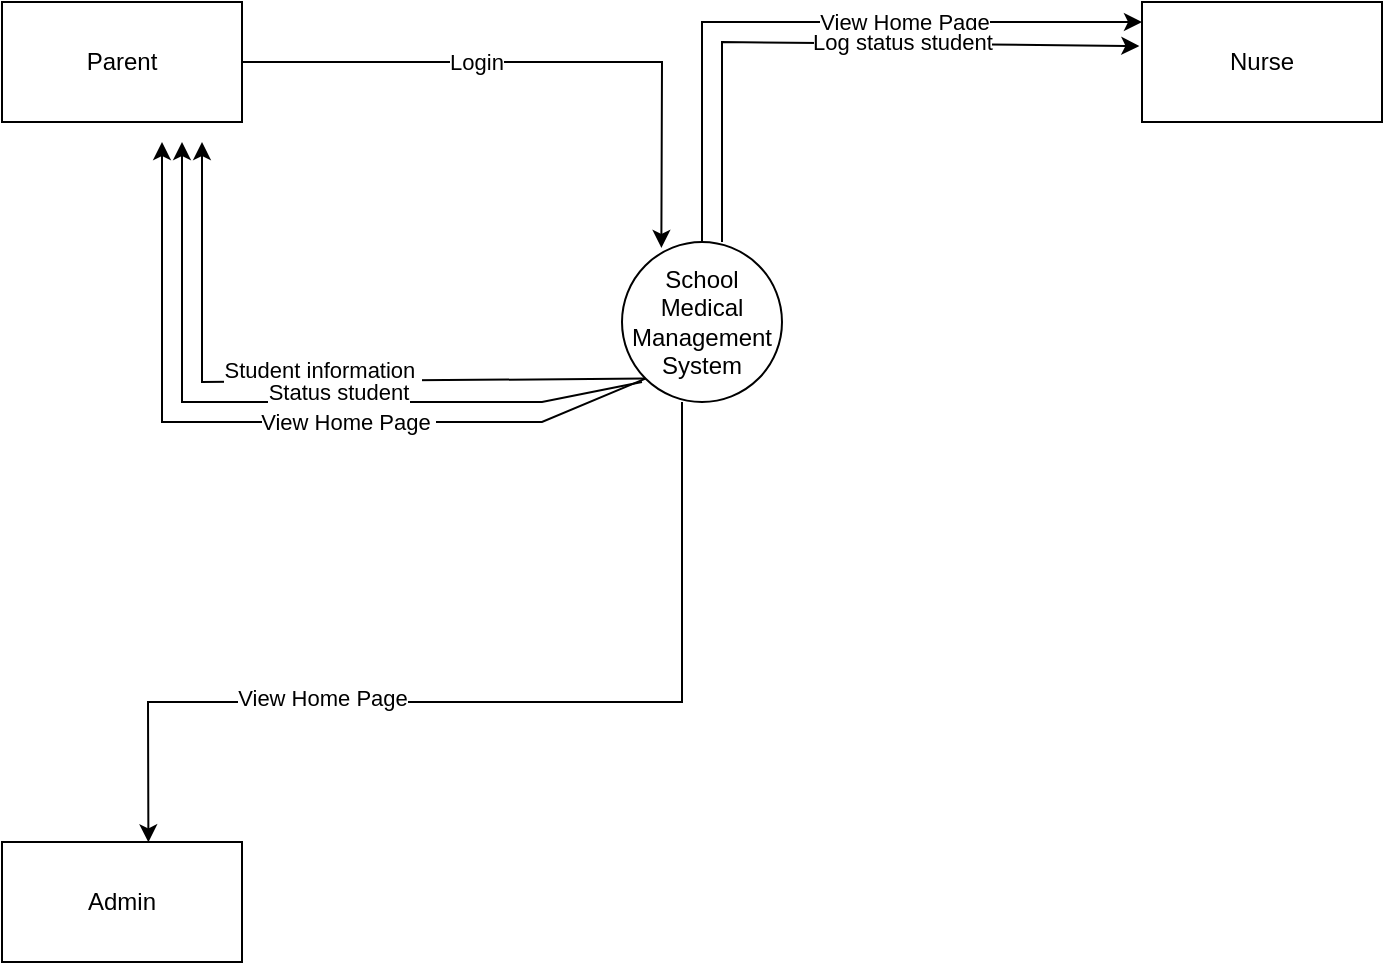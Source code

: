 <mxfile version="27.0.5">
  <diagram name="Page-1" id="ywXeCEuUMvo0R0b0Hzbd">
    <mxGraphModel dx="778" dy="468" grid="1" gridSize="10" guides="1" tooltips="1" connect="1" arrows="1" fold="1" page="1" pageScale="1" pageWidth="850" pageHeight="1100" math="0" shadow="0">
      <root>
        <mxCell id="0" />
        <mxCell id="1" parent="0" />
        <mxCell id="6hl5i3CJcBfOZ22kl-Z5-2" value="School Medical Management System" style="ellipse;whiteSpace=wrap;html=1;aspect=fixed;" parent="1" vertex="1">
          <mxGeometry x="350" y="330" width="80" height="80" as="geometry" />
        </mxCell>
        <mxCell id="6hl5i3CJcBfOZ22kl-Z5-3" value="Parent" style="rounded=0;whiteSpace=wrap;html=1;" parent="1" vertex="1">
          <mxGeometry x="40" y="210" width="120" height="60" as="geometry" />
        </mxCell>
        <mxCell id="6hl5i3CJcBfOZ22kl-Z5-8" value="" style="rounded=0;orthogonalLoop=1;jettySize=auto;html=1;entryX=0.246;entryY=0.037;entryDx=0;entryDy=0;entryPerimeter=0;" parent="1" source="6hl5i3CJcBfOZ22kl-Z5-3" target="6hl5i3CJcBfOZ22kl-Z5-2" edge="1">
          <mxGeometry relative="1" as="geometry">
            <mxPoint x="160" y="240" as="sourcePoint" />
            <mxPoint x="360" y="240" as="targetPoint" />
            <Array as="points">
              <mxPoint x="370" y="240" />
            </Array>
          </mxGeometry>
        </mxCell>
        <mxCell id="6hl5i3CJcBfOZ22kl-Z5-28" value="Login" style="edgeLabel;html=1;align=center;verticalAlign=middle;resizable=0;points=[];" parent="6hl5i3CJcBfOZ22kl-Z5-8" vertex="1" connectable="0">
          <mxGeometry x="-0.232" relative="1" as="geometry">
            <mxPoint as="offset" />
          </mxGeometry>
        </mxCell>
        <mxCell id="6hl5i3CJcBfOZ22kl-Z5-9" value="" style="endArrow=classic;html=1;rounded=0;exitX=0;exitY=1;exitDx=0;exitDy=0;" parent="1" source="6hl5i3CJcBfOZ22kl-Z5-2" edge="1">
          <mxGeometry width="50" height="50" relative="1" as="geometry">
            <mxPoint x="140" y="300" as="sourcePoint" />
            <mxPoint x="140" y="280" as="targetPoint" />
            <Array as="points">
              <mxPoint x="140" y="400" />
            </Array>
          </mxGeometry>
        </mxCell>
        <mxCell id="6hl5i3CJcBfOZ22kl-Z5-10" value="Student information&amp;nbsp;" style="edgeLabel;html=1;align=center;verticalAlign=middle;resizable=0;points=[];" parent="6hl5i3CJcBfOZ22kl-Z5-9" vertex="1" connectable="0">
          <mxGeometry x="0.218" y="-6" relative="1" as="geometry">
            <mxPoint x="46" as="offset" />
          </mxGeometry>
        </mxCell>
        <mxCell id="6hl5i3CJcBfOZ22kl-Z5-11" value="" style="endArrow=classic;html=1;rounded=0;" parent="1" edge="1">
          <mxGeometry width="50" height="50" relative="1" as="geometry">
            <mxPoint x="360" y="400" as="sourcePoint" />
            <mxPoint x="130" y="280" as="targetPoint" />
            <Array as="points">
              <mxPoint x="310" y="410" />
              <mxPoint x="250" y="410" />
              <mxPoint x="130" y="410" />
            </Array>
          </mxGeometry>
        </mxCell>
        <mxCell id="6hl5i3CJcBfOZ22kl-Z5-13" value="Status student" style="edgeLabel;html=1;align=center;verticalAlign=middle;resizable=0;points=[];" parent="6hl5i3CJcBfOZ22kl-Z5-11" vertex="1" connectable="0">
          <mxGeometry x="-0.167" y="-5" relative="1" as="geometry">
            <mxPoint x="-3" as="offset" />
          </mxGeometry>
        </mxCell>
        <mxCell id="6hl5i3CJcBfOZ22kl-Z5-15" value="" style="endArrow=classic;html=1;rounded=0;exitX=0;exitY=1;exitDx=0;exitDy=0;" parent="1" source="6hl5i3CJcBfOZ22kl-Z5-2" edge="1">
          <mxGeometry width="50" height="50" relative="1" as="geometry">
            <mxPoint x="380" y="360" as="sourcePoint" />
            <mxPoint x="120" y="280" as="targetPoint" />
            <Array as="points">
              <mxPoint x="310" y="420" />
              <mxPoint x="120" y="420" />
            </Array>
          </mxGeometry>
        </mxCell>
        <mxCell id="6hl5i3CJcBfOZ22kl-Z5-16" value="View Home Page&amp;nbsp;" style="edgeLabel;html=1;align=center;verticalAlign=middle;resizable=0;points=[];" parent="6hl5i3CJcBfOZ22kl-Z5-15" vertex="1" connectable="0">
          <mxGeometry x="-0.205" relative="1" as="geometry">
            <mxPoint as="offset" />
          </mxGeometry>
        </mxCell>
        <mxCell id="6hl5i3CJcBfOZ22kl-Z5-17" value="Nurse" style="rounded=0;whiteSpace=wrap;html=1;" parent="1" vertex="1">
          <mxGeometry x="610" y="210" width="120" height="60" as="geometry" />
        </mxCell>
        <mxCell id="6hl5i3CJcBfOZ22kl-Z5-18" value="" style="endArrow=classic;html=1;rounded=0;" parent="1" edge="1">
          <mxGeometry width="50" height="50" relative="1" as="geometry">
            <mxPoint x="390" y="330" as="sourcePoint" />
            <mxPoint x="610" y="220" as="targetPoint" />
            <Array as="points">
              <mxPoint x="390" y="220" />
            </Array>
          </mxGeometry>
        </mxCell>
        <mxCell id="6hl5i3CJcBfOZ22kl-Z5-19" value="View Home Page" style="edgeLabel;html=1;align=center;verticalAlign=middle;resizable=0;points=[];" parent="6hl5i3CJcBfOZ22kl-Z5-18" vertex="1" connectable="0">
          <mxGeometry x="-0.253" y="-1" relative="1" as="geometry">
            <mxPoint x="87" y="-1" as="offset" />
          </mxGeometry>
        </mxCell>
        <mxCell id="6hl5i3CJcBfOZ22kl-Z5-20" value="" style="endArrow=classic;html=1;rounded=0;entryX=-0.011;entryY=0.367;entryDx=0;entryDy=0;entryPerimeter=0;" parent="1" target="6hl5i3CJcBfOZ22kl-Z5-17" edge="1">
          <mxGeometry width="50" height="50" relative="1" as="geometry">
            <mxPoint x="400" y="330" as="sourcePoint" />
            <mxPoint x="480" y="310" as="targetPoint" />
            <Array as="points">
              <mxPoint x="400" y="230" />
            </Array>
          </mxGeometry>
        </mxCell>
        <mxCell id="6hl5i3CJcBfOZ22kl-Z5-22" value="Log status student" style="edgeLabel;html=1;align=center;verticalAlign=middle;resizable=0;points=[];" parent="6hl5i3CJcBfOZ22kl-Z5-20" vertex="1" connectable="0">
          <mxGeometry x="0.317" y="2" relative="1" as="geometry">
            <mxPoint x="-14" y="1" as="offset" />
          </mxGeometry>
        </mxCell>
        <mxCell id="6hl5i3CJcBfOZ22kl-Z5-23" value="Admin" style="rounded=0;whiteSpace=wrap;html=1;" parent="1" vertex="1">
          <mxGeometry x="40" y="630" width="120" height="60" as="geometry" />
        </mxCell>
        <mxCell id="6hl5i3CJcBfOZ22kl-Z5-29" value="" style="endArrow=classic;html=1;rounded=0;exitX=0.375;exitY=1;exitDx=0;exitDy=0;exitPerimeter=0;entryX=0.61;entryY=0.003;entryDx=0;entryDy=0;entryPerimeter=0;" parent="1" source="6hl5i3CJcBfOZ22kl-Z5-2" target="6hl5i3CJcBfOZ22kl-Z5-23" edge="1">
          <mxGeometry width="50" height="50" relative="1" as="geometry">
            <mxPoint x="340" y="470" as="sourcePoint" />
            <mxPoint x="110" y="620" as="targetPoint" />
            <Array as="points">
              <mxPoint x="380" y="560" />
              <mxPoint x="113" y="560" />
            </Array>
          </mxGeometry>
        </mxCell>
        <mxCell id="6hl5i3CJcBfOZ22kl-Z5-30" value="View Home Page" style="edgeLabel;html=1;align=center;verticalAlign=middle;resizable=0;points=[];" parent="6hl5i3CJcBfOZ22kl-Z5-29" vertex="1" connectable="0">
          <mxGeometry x="0.356" y="-2" relative="1" as="geometry">
            <mxPoint as="offset" />
          </mxGeometry>
        </mxCell>
      </root>
    </mxGraphModel>
  </diagram>
</mxfile>
